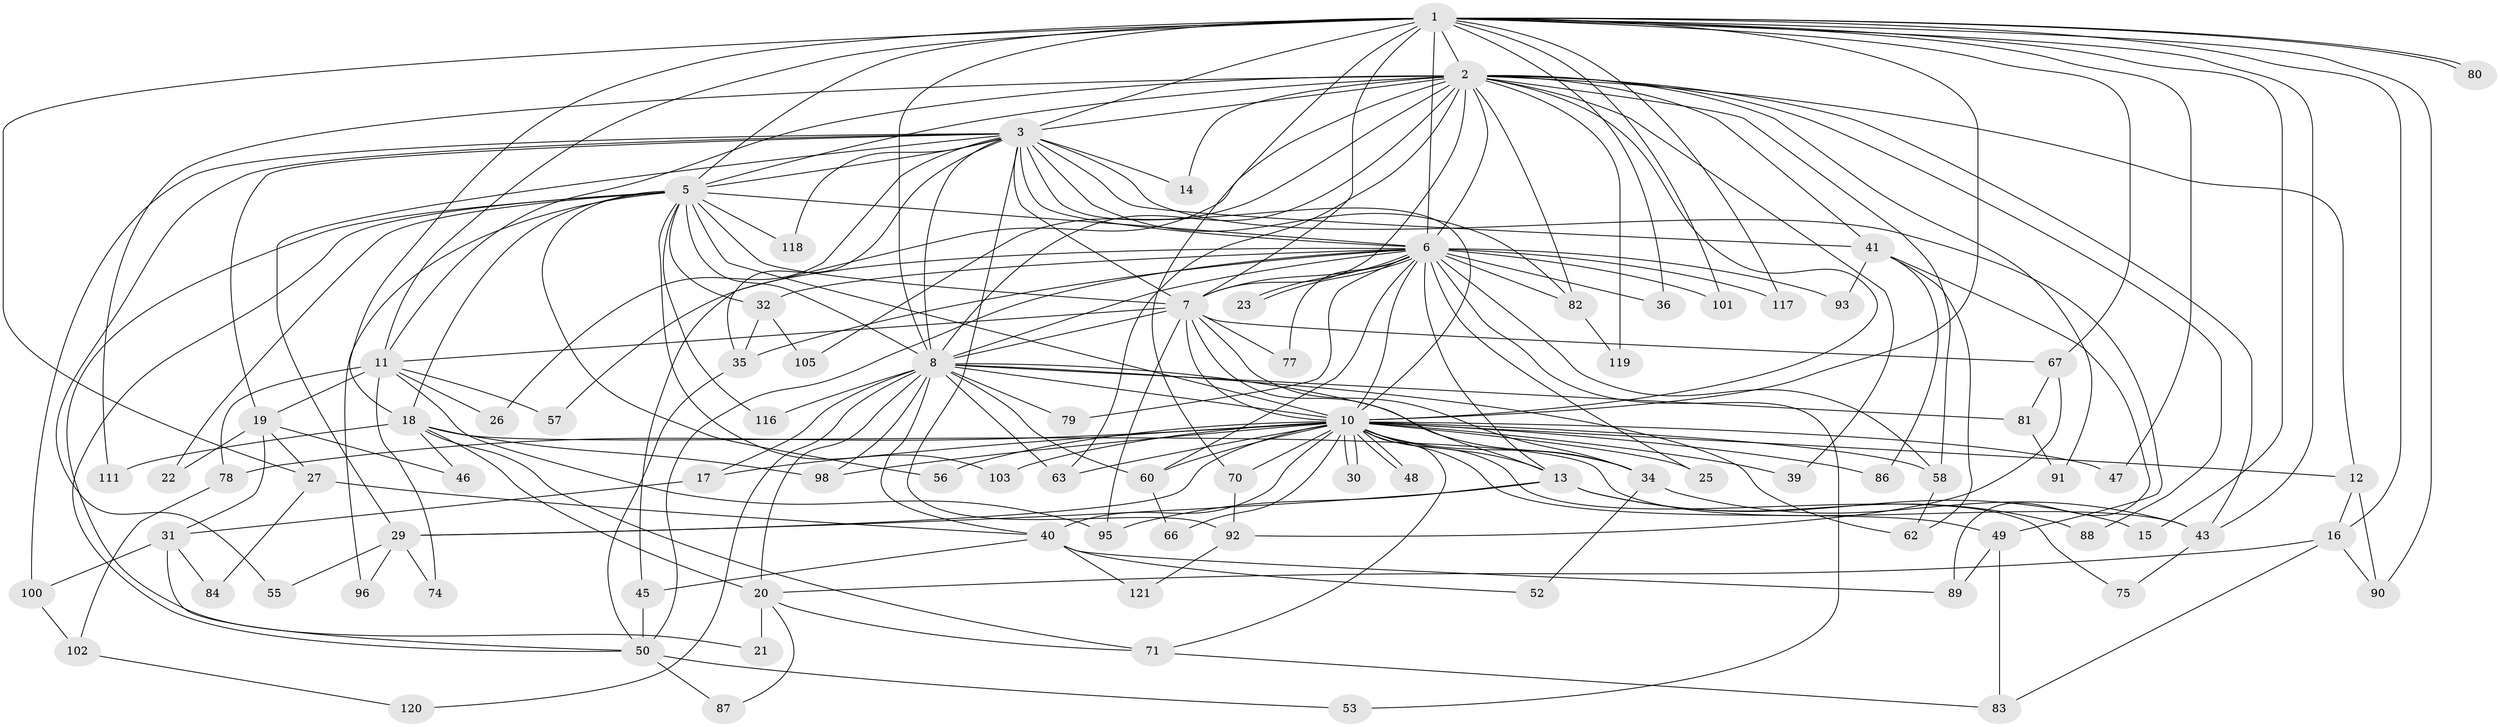 // Generated by graph-tools (version 1.1) at 2025/23/03/03/25 07:23:41]
// undirected, 87 vertices, 210 edges
graph export_dot {
graph [start="1"]
  node [color=gray90,style=filled];
  1 [super="+9"];
  2 [super="+51"];
  3 [super="+4"];
  5 [super="+106"];
  6 [super="+42"];
  7 [super="+59"];
  8 [super="+24"];
  10 [super="+37"];
  11 [super="+108"];
  12;
  13 [super="+33"];
  14;
  15;
  16;
  17;
  18 [super="+61"];
  19 [super="+38"];
  20 [super="+68"];
  21;
  22;
  23;
  25;
  26;
  27 [super="+28"];
  29 [super="+109"];
  30;
  31 [super="+54"];
  32 [super="+94"];
  34 [super="+112"];
  35;
  36;
  39;
  40 [super="+44"];
  41 [super="+76"];
  43 [super="+73"];
  45 [super="+69"];
  46;
  47;
  48;
  49;
  50 [super="+64"];
  52;
  53;
  55;
  56;
  57;
  58 [super="+110"];
  60 [super="+72"];
  62;
  63 [super="+65"];
  66;
  67 [super="+99"];
  70;
  71 [super="+85"];
  74;
  75;
  77;
  78;
  79;
  80;
  81;
  82 [super="+97"];
  83 [super="+114"];
  84;
  86;
  87;
  88;
  89 [super="+104"];
  90 [super="+113"];
  91;
  92;
  93;
  95 [super="+115"];
  96;
  98 [super="+107"];
  100;
  101;
  102;
  103;
  105;
  111;
  116;
  117;
  118;
  119;
  120;
  121;
  1 -- 2 [weight=2];
  1 -- 3 [weight=4];
  1 -- 5 [weight=2];
  1 -- 6 [weight=2];
  1 -- 7 [weight=2];
  1 -- 8 [weight=2];
  1 -- 10 [weight=3];
  1 -- 11;
  1 -- 15;
  1 -- 16;
  1 -- 18;
  1 -- 67;
  1 -- 80;
  1 -- 80;
  1 -- 101;
  1 -- 43;
  1 -- 36;
  1 -- 70;
  1 -- 47;
  1 -- 117;
  1 -- 27;
  1 -- 90;
  2 -- 3 [weight=3];
  2 -- 5;
  2 -- 6 [weight=2];
  2 -- 7;
  2 -- 8;
  2 -- 10;
  2 -- 12;
  2 -- 14;
  2 -- 39;
  2 -- 41;
  2 -- 43;
  2 -- 45;
  2 -- 82;
  2 -- 88;
  2 -- 105;
  2 -- 111;
  2 -- 11;
  2 -- 119;
  2 -- 91;
  2 -- 63;
  2 -- 58;
  3 -- 5 [weight=2];
  3 -- 6 [weight=2];
  3 -- 7 [weight=2];
  3 -- 8 [weight=2];
  3 -- 10 [weight=2];
  3 -- 19;
  3 -- 29;
  3 -- 41;
  3 -- 49;
  3 -- 55;
  3 -- 14;
  3 -- 26;
  3 -- 92;
  3 -- 35;
  3 -- 100;
  3 -- 118;
  3 -- 82;
  5 -- 6;
  5 -- 7;
  5 -- 8 [weight=2];
  5 -- 10;
  5 -- 18;
  5 -- 21;
  5 -- 22;
  5 -- 32;
  5 -- 56;
  5 -- 96;
  5 -- 103;
  5 -- 116;
  5 -- 118;
  5 -- 50;
  6 -- 7;
  6 -- 8 [weight=2];
  6 -- 10;
  6 -- 13;
  6 -- 23;
  6 -- 23;
  6 -- 25;
  6 -- 32;
  6 -- 35;
  6 -- 36;
  6 -- 50;
  6 -- 53;
  6 -- 57;
  6 -- 58;
  6 -- 77;
  6 -- 79;
  6 -- 82;
  6 -- 93;
  6 -- 117;
  6 -- 101;
  6 -- 60;
  7 -- 8;
  7 -- 10 [weight=2];
  7 -- 11;
  7 -- 34;
  7 -- 67;
  7 -- 95;
  7 -- 77;
  7 -- 13;
  8 -- 10;
  8 -- 17;
  8 -- 79;
  8 -- 81;
  8 -- 98;
  8 -- 116;
  8 -- 120;
  8 -- 60;
  8 -- 62;
  8 -- 63;
  8 -- 20;
  8 -- 40;
  8 -- 34;
  10 -- 12;
  10 -- 13;
  10 -- 17;
  10 -- 25;
  10 -- 29;
  10 -- 30;
  10 -- 30;
  10 -- 34;
  10 -- 39;
  10 -- 40;
  10 -- 47;
  10 -- 48;
  10 -- 48;
  10 -- 49;
  10 -- 56;
  10 -- 58;
  10 -- 60;
  10 -- 63;
  10 -- 66;
  10 -- 70;
  10 -- 71;
  10 -- 75;
  10 -- 78;
  10 -- 86;
  10 -- 103;
  10 -- 98;
  11 -- 19;
  11 -- 26;
  11 -- 57;
  11 -- 74;
  11 -- 78;
  11 -- 95;
  12 -- 16;
  12 -- 90;
  13 -- 15;
  13 -- 95;
  13 -- 29;
  13 -- 88;
  16 -- 20;
  16 -- 83;
  16 -- 90;
  17 -- 31;
  18 -- 20;
  18 -- 46;
  18 -- 71;
  18 -- 43;
  18 -- 98;
  18 -- 111;
  19 -- 22 [weight=2];
  19 -- 27 [weight=2];
  19 -- 31;
  19 -- 46;
  20 -- 21;
  20 -- 71;
  20 -- 87;
  27 -- 40;
  27 -- 84;
  29 -- 55;
  29 -- 74;
  29 -- 96;
  31 -- 84;
  31 -- 100;
  31 -- 50;
  32 -- 105;
  32 -- 35;
  34 -- 43;
  34 -- 52;
  35 -- 50;
  40 -- 89;
  40 -- 52;
  40 -- 121;
  40 -- 45;
  41 -- 93;
  41 -- 89;
  41 -- 62;
  41 -- 86;
  43 -- 75;
  45 -- 50;
  49 -- 89;
  49 -- 83;
  50 -- 53;
  50 -- 87;
  58 -- 62;
  60 -- 66;
  67 -- 81;
  67 -- 92;
  70 -- 92;
  71 -- 83;
  78 -- 102;
  81 -- 91;
  82 -- 119;
  92 -- 121;
  100 -- 102;
  102 -- 120;
}

